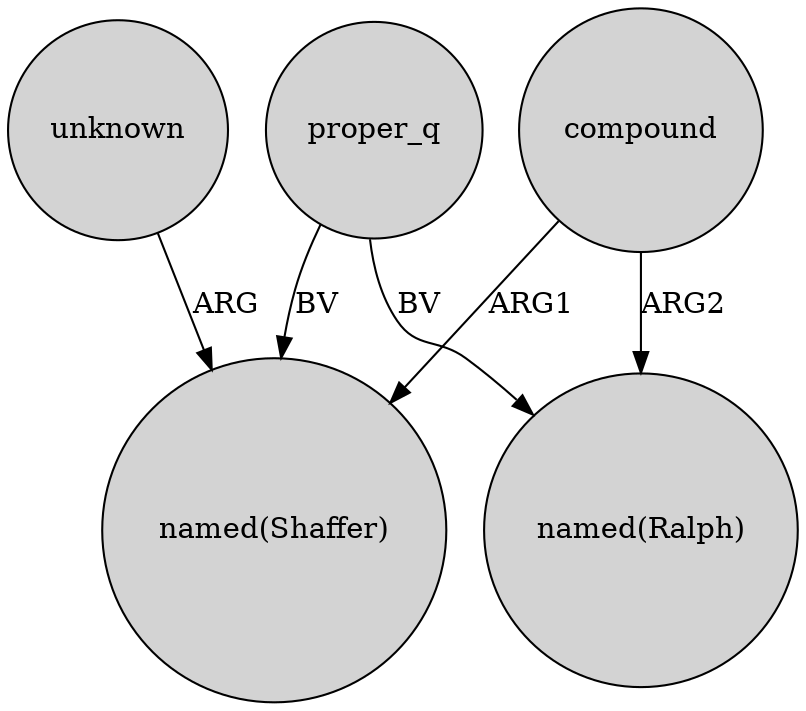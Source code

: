 digraph {
	node [shape=circle style=filled]
	compound -> "named(Ralph)" [label=ARG2]
	proper_q -> "named(Shaffer)" [label=BV]
	proper_q -> "named(Ralph)" [label=BV]
	unknown -> "named(Shaffer)" [label=ARG]
	compound -> "named(Shaffer)" [label=ARG1]
}
